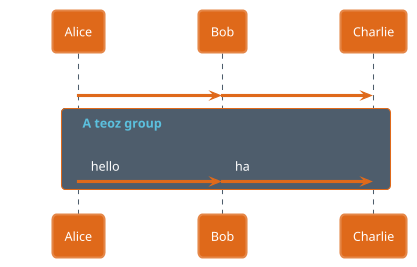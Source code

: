 ' Do not edit
' Theme Gallery
' autogenerated by script
'
@startuml
!theme superhero
!pragma teoz true
Alice -> Bob : hello
& Bob -> Charlie : hi
group A teoz group
Alice -> Bob : hello
& Bob -> Charlie : ha
end
@enduml
